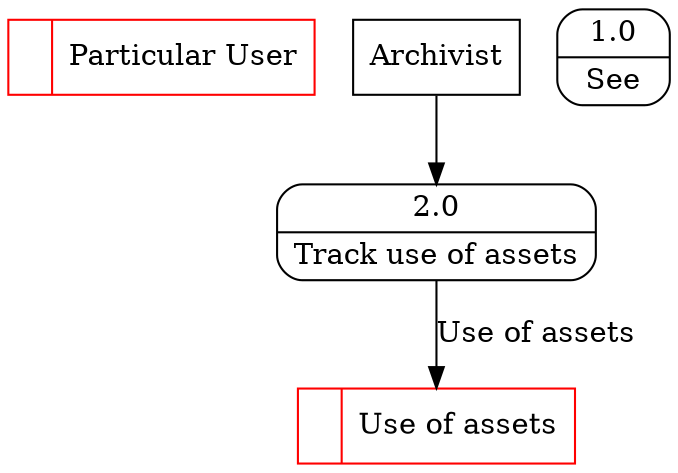 digraph dfd2{ 
node[shape=record]
200 [label="<f0>  |<f1> Particular User " color=red];
201 [label="Archivist" shape=box];
202 [label="{<f0> 1.0|<f1> See }" shape=Mrecord];
2 [label="{<f0> 2.0|<f1> Track use of assets }" shape=Mrecord];
201 -> 2
1001 [label="<f0>  |<f1> Use of assets " color=red];
2 -> 1001 [label="Use of assets"]
}